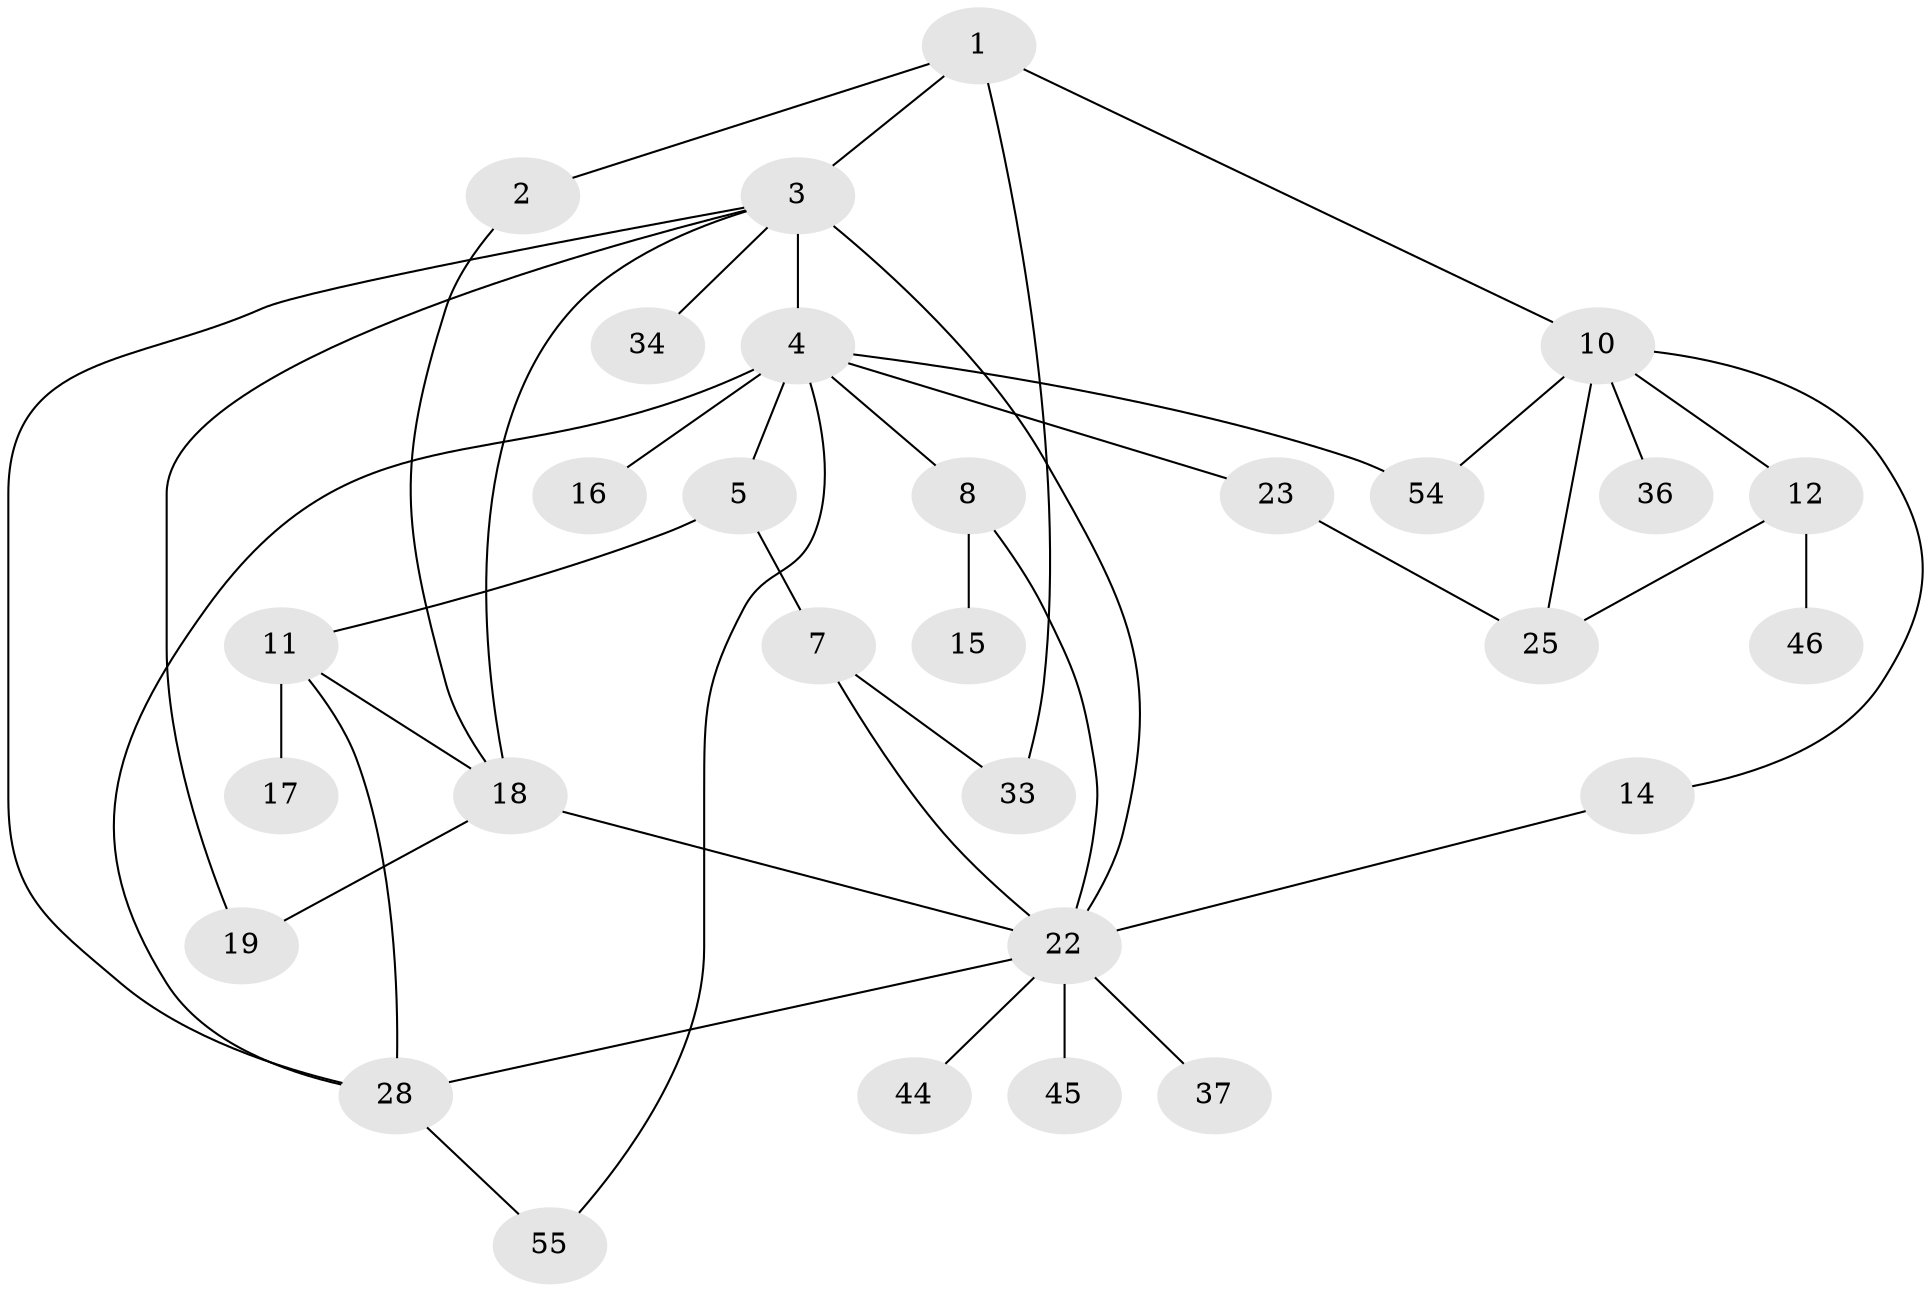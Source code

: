 // original degree distribution, {6: 0.034482758620689655, 2: 0.1896551724137931, 9: 0.017241379310344827, 7: 0.017241379310344827, 4: 0.1206896551724138, 3: 0.27586206896551724, 1: 0.3275862068965517, 5: 0.017241379310344827}
// Generated by graph-tools (version 1.1) at 2025/13/03/09/25 04:13:37]
// undirected, 29 vertices, 43 edges
graph export_dot {
graph [start="1"]
  node [color=gray90,style=filled];
  1 [super="+41+20"];
  2;
  3;
  4 [super="+30+6+38+29"];
  5 [super="+57"];
  7 [super="+9"];
  8 [super="+13"];
  10;
  11 [super="+35"];
  12 [super="+21"];
  14;
  15;
  16;
  17;
  18 [super="+39"];
  19 [super="+50"];
  22 [super="+24+32"];
  23 [super="+31+40"];
  25 [super="+43+27"];
  28 [super="+48+49"];
  33 [super="+51"];
  34;
  36;
  37;
  44;
  45;
  46;
  54;
  55;
  1 -- 2;
  1 -- 3;
  1 -- 10;
  1 -- 33;
  2 -- 18;
  3 -- 4 [weight=3];
  3 -- 19;
  3 -- 28;
  3 -- 34;
  3 -- 18;
  3 -- 22;
  4 -- 5;
  4 -- 8;
  4 -- 16;
  4 -- 23;
  4 -- 54;
  4 -- 55;
  4 -- 28;
  5 -- 7;
  5 -- 11;
  7 -- 33;
  7 -- 22;
  8 -- 15;
  8 -- 22;
  10 -- 12;
  10 -- 14;
  10 -- 25;
  10 -- 36;
  10 -- 54;
  11 -- 17;
  11 -- 18;
  11 -- 28;
  12 -- 46;
  12 -- 25;
  14 -- 22;
  18 -- 19;
  18 -- 22;
  22 -- 37;
  22 -- 44;
  22 -- 45 [weight=2];
  22 -- 28;
  23 -- 25;
  28 -- 55;
}
